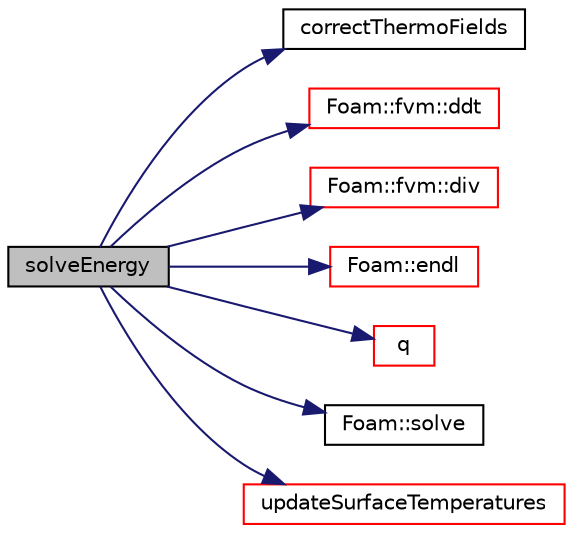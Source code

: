 digraph "solveEnergy"
{
  bgcolor="transparent";
  edge [fontname="Helvetica",fontsize="10",labelfontname="Helvetica",labelfontsize="10"];
  node [fontname="Helvetica",fontsize="10",shape=record];
  rankdir="LR";
  Node1 [label="solveEnergy",height=0.2,width=0.4,color="black", fillcolor="grey75", style="filled", fontcolor="black"];
  Node1 -> Node2 [color="midnightblue",fontsize="10",style="solid",fontname="Helvetica"];
  Node2 [label="correctThermoFields",height=0.2,width=0.4,color="black",URL="$a02689.html#abdbc91108d3ef2f4f1705e42b4f9f63b",tooltip="Correct the thermo fields. "];
  Node1 -> Node3 [color="midnightblue",fontsize="10",style="solid",fontname="Helvetica"];
  Node3 [label="Foam::fvm::ddt",height=0.2,width=0.4,color="red",URL="$a10945.html#a2d88eca98ab69b84af7ddb96e35f5a44"];
  Node1 -> Node4 [color="midnightblue",fontsize="10",style="solid",fontname="Helvetica"];
  Node4 [label="Foam::fvm::div",height=0.2,width=0.4,color="red",URL="$a10945.html#a058dd4757c11ae656c8d576632b33d25"];
  Node1 -> Node5 [color="midnightblue",fontsize="10",style="solid",fontname="Helvetica"];
  Node5 [label="Foam::endl",height=0.2,width=0.4,color="red",URL="$a10909.html#a2db8fe02a0d3909e9351bb4275b23ce4",tooltip="Add newline and flush stream. "];
  Node1 -> Node6 [color="midnightblue",fontsize="10",style="solid",fontname="Helvetica"];
  Node6 [label="q",height=0.2,width=0.4,color="red",URL="$a02689.html#aaaf1023924d5ab251d81d51b4f4f1ae3",tooltip="Return the wall/surface heat transfer term for the enthalpy equation. "];
  Node1 -> Node7 [color="midnightblue",fontsize="10",style="solid",fontname="Helvetica"];
  Node7 [label="Foam::solve",height=0.2,width=0.4,color="black",URL="$a10909.html#a8d0243cca6dbaab978da0126875aa319",tooltip="Solve returning the solution statistics given convergence tolerance. "];
  Node1 -> Node8 [color="midnightblue",fontsize="10",style="solid",fontname="Helvetica"];
  Node8 [label="updateSurfaceTemperatures",height=0.2,width=0.4,color="red",URL="$a02689.html#a20e11eb3132999c1fe4b49811ee262c1",tooltip="Correct the film surface and wall temperatures. "];
}
